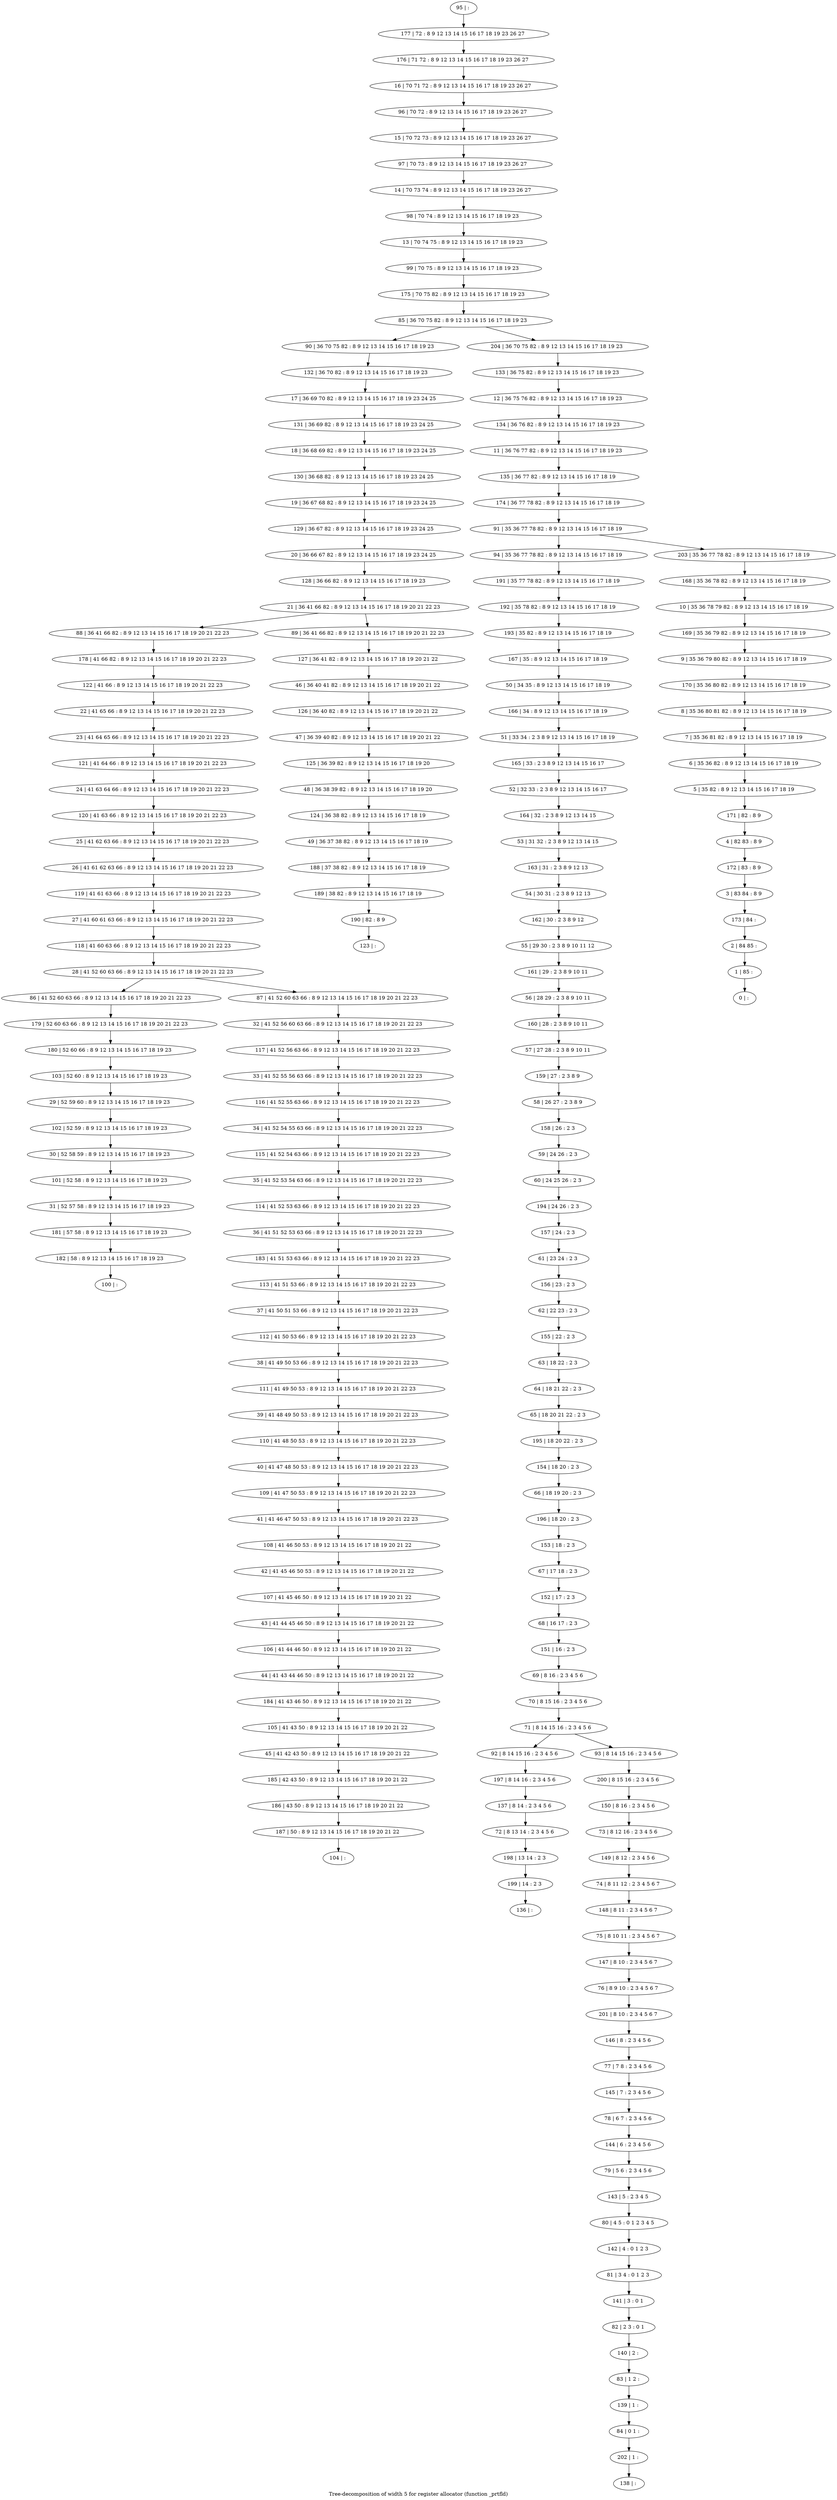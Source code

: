 digraph G {
graph [label="Tree-decomposition of width 5 for register allocator (function _prtfld)"]
0[label="0 | : "];
1[label="1 | 85 : "];
2[label="2 | 84 85 : "];
3[label="3 | 83 84 : 8 9 "];
4[label="4 | 82 83 : 8 9 "];
5[label="5 | 35 82 : 8 9 12 13 14 15 16 17 18 19 "];
6[label="6 | 35 36 82 : 8 9 12 13 14 15 16 17 18 19 "];
7[label="7 | 35 36 81 82 : 8 9 12 13 14 15 16 17 18 19 "];
8[label="8 | 35 36 80 81 82 : 8 9 12 13 14 15 16 17 18 19 "];
9[label="9 | 35 36 79 80 82 : 8 9 12 13 14 15 16 17 18 19 "];
10[label="10 | 35 36 78 79 82 : 8 9 12 13 14 15 16 17 18 19 "];
11[label="11 | 36 76 77 82 : 8 9 12 13 14 15 16 17 18 19 23 "];
12[label="12 | 36 75 76 82 : 8 9 12 13 14 15 16 17 18 19 23 "];
13[label="13 | 70 74 75 : 8 9 12 13 14 15 16 17 18 19 23 "];
14[label="14 | 70 73 74 : 8 9 12 13 14 15 16 17 18 19 23 26 27 "];
15[label="15 | 70 72 73 : 8 9 12 13 14 15 16 17 18 19 23 26 27 "];
16[label="16 | 70 71 72 : 8 9 12 13 14 15 16 17 18 19 23 26 27 "];
17[label="17 | 36 69 70 82 : 8 9 12 13 14 15 16 17 18 19 23 24 25 "];
18[label="18 | 36 68 69 82 : 8 9 12 13 14 15 16 17 18 19 23 24 25 "];
19[label="19 | 36 67 68 82 : 8 9 12 13 14 15 16 17 18 19 23 24 25 "];
20[label="20 | 36 66 67 82 : 8 9 12 13 14 15 16 17 18 19 23 24 25 "];
21[label="21 | 36 41 66 82 : 8 9 12 13 14 15 16 17 18 19 20 21 22 23 "];
22[label="22 | 41 65 66 : 8 9 12 13 14 15 16 17 18 19 20 21 22 23 "];
23[label="23 | 41 64 65 66 : 8 9 12 13 14 15 16 17 18 19 20 21 22 23 "];
24[label="24 | 41 63 64 66 : 8 9 12 13 14 15 16 17 18 19 20 21 22 23 "];
25[label="25 | 41 62 63 66 : 8 9 12 13 14 15 16 17 18 19 20 21 22 23 "];
26[label="26 | 41 61 62 63 66 : 8 9 12 13 14 15 16 17 18 19 20 21 22 23 "];
27[label="27 | 41 60 61 63 66 : 8 9 12 13 14 15 16 17 18 19 20 21 22 23 "];
28[label="28 | 41 52 60 63 66 : 8 9 12 13 14 15 16 17 18 19 20 21 22 23 "];
29[label="29 | 52 59 60 : 8 9 12 13 14 15 16 17 18 19 23 "];
30[label="30 | 52 58 59 : 8 9 12 13 14 15 16 17 18 19 23 "];
31[label="31 | 52 57 58 : 8 9 12 13 14 15 16 17 18 19 23 "];
32[label="32 | 41 52 56 60 63 66 : 8 9 12 13 14 15 16 17 18 19 20 21 22 23 "];
33[label="33 | 41 52 55 56 63 66 : 8 9 12 13 14 15 16 17 18 19 20 21 22 23 "];
34[label="34 | 41 52 54 55 63 66 : 8 9 12 13 14 15 16 17 18 19 20 21 22 23 "];
35[label="35 | 41 52 53 54 63 66 : 8 9 12 13 14 15 16 17 18 19 20 21 22 23 "];
36[label="36 | 41 51 52 53 63 66 : 8 9 12 13 14 15 16 17 18 19 20 21 22 23 "];
37[label="37 | 41 50 51 53 66 : 8 9 12 13 14 15 16 17 18 19 20 21 22 23 "];
38[label="38 | 41 49 50 53 66 : 8 9 12 13 14 15 16 17 18 19 20 21 22 23 "];
39[label="39 | 41 48 49 50 53 : 8 9 12 13 14 15 16 17 18 19 20 21 22 23 "];
40[label="40 | 41 47 48 50 53 : 8 9 12 13 14 15 16 17 18 19 20 21 22 23 "];
41[label="41 | 41 46 47 50 53 : 8 9 12 13 14 15 16 17 18 19 20 21 22 23 "];
42[label="42 | 41 45 46 50 53 : 8 9 12 13 14 15 16 17 18 19 20 21 22 "];
43[label="43 | 41 44 45 46 50 : 8 9 12 13 14 15 16 17 18 19 20 21 22 "];
44[label="44 | 41 43 44 46 50 : 8 9 12 13 14 15 16 17 18 19 20 21 22 "];
45[label="45 | 41 42 43 50 : 8 9 12 13 14 15 16 17 18 19 20 21 22 "];
46[label="46 | 36 40 41 82 : 8 9 12 13 14 15 16 17 18 19 20 21 22 "];
47[label="47 | 36 39 40 82 : 8 9 12 13 14 15 16 17 18 19 20 21 22 "];
48[label="48 | 36 38 39 82 : 8 9 12 13 14 15 16 17 18 19 20 "];
49[label="49 | 36 37 38 82 : 8 9 12 13 14 15 16 17 18 19 "];
50[label="50 | 34 35 : 8 9 12 13 14 15 16 17 18 19 "];
51[label="51 | 33 34 : 2 3 8 9 12 13 14 15 16 17 18 19 "];
52[label="52 | 32 33 : 2 3 8 9 12 13 14 15 16 17 "];
53[label="53 | 31 32 : 2 3 8 9 12 13 14 15 "];
54[label="54 | 30 31 : 2 3 8 9 12 13 "];
55[label="55 | 29 30 : 2 3 8 9 10 11 12 "];
56[label="56 | 28 29 : 2 3 8 9 10 11 "];
57[label="57 | 27 28 : 2 3 8 9 10 11 "];
58[label="58 | 26 27 : 2 3 8 9 "];
59[label="59 | 24 26 : 2 3 "];
60[label="60 | 24 25 26 : 2 3 "];
61[label="61 | 23 24 : 2 3 "];
62[label="62 | 22 23 : 2 3 "];
63[label="63 | 18 22 : 2 3 "];
64[label="64 | 18 21 22 : 2 3 "];
65[label="65 | 18 20 21 22 : 2 3 "];
66[label="66 | 18 19 20 : 2 3 "];
67[label="67 | 17 18 : 2 3 "];
68[label="68 | 16 17 : 2 3 "];
69[label="69 | 8 16 : 2 3 4 5 6 "];
70[label="70 | 8 15 16 : 2 3 4 5 6 "];
71[label="71 | 8 14 15 16 : 2 3 4 5 6 "];
72[label="72 | 8 13 14 : 2 3 4 5 6 "];
73[label="73 | 8 12 16 : 2 3 4 5 6 "];
74[label="74 | 8 11 12 : 2 3 4 5 6 7 "];
75[label="75 | 8 10 11 : 2 3 4 5 6 7 "];
76[label="76 | 8 9 10 : 2 3 4 5 6 7 "];
77[label="77 | 7 8 : 2 3 4 5 6 "];
78[label="78 | 6 7 : 2 3 4 5 6 "];
79[label="79 | 5 6 : 2 3 4 5 6 "];
80[label="80 | 4 5 : 0 1 2 3 4 5 "];
81[label="81 | 3 4 : 0 1 2 3 "];
82[label="82 | 2 3 : 0 1 "];
83[label="83 | 1 2 : "];
84[label="84 | 0 1 : "];
85[label="85 | 36 70 75 82 : 8 9 12 13 14 15 16 17 18 19 23 "];
86[label="86 | 41 52 60 63 66 : 8 9 12 13 14 15 16 17 18 19 20 21 22 23 "];
87[label="87 | 41 52 60 63 66 : 8 9 12 13 14 15 16 17 18 19 20 21 22 23 "];
88[label="88 | 36 41 66 82 : 8 9 12 13 14 15 16 17 18 19 20 21 22 23 "];
89[label="89 | 36 41 66 82 : 8 9 12 13 14 15 16 17 18 19 20 21 22 23 "];
90[label="90 | 36 70 75 82 : 8 9 12 13 14 15 16 17 18 19 23 "];
91[label="91 | 35 36 77 78 82 : 8 9 12 13 14 15 16 17 18 19 "];
92[label="92 | 8 14 15 16 : 2 3 4 5 6 "];
93[label="93 | 8 14 15 16 : 2 3 4 5 6 "];
94[label="94 | 35 36 77 78 82 : 8 9 12 13 14 15 16 17 18 19 "];
95[label="95 | : "];
96[label="96 | 70 72 : 8 9 12 13 14 15 16 17 18 19 23 26 27 "];
97[label="97 | 70 73 : 8 9 12 13 14 15 16 17 18 19 23 26 27 "];
98[label="98 | 70 74 : 8 9 12 13 14 15 16 17 18 19 23 "];
99[label="99 | 70 75 : 8 9 12 13 14 15 16 17 18 19 23 "];
100[label="100 | : "];
101[label="101 | 52 58 : 8 9 12 13 14 15 16 17 18 19 23 "];
102[label="102 | 52 59 : 8 9 12 13 14 15 16 17 18 19 23 "];
103[label="103 | 52 60 : 8 9 12 13 14 15 16 17 18 19 23 "];
104[label="104 | : "];
105[label="105 | 41 43 50 : 8 9 12 13 14 15 16 17 18 19 20 21 22 "];
106[label="106 | 41 44 46 50 : 8 9 12 13 14 15 16 17 18 19 20 21 22 "];
107[label="107 | 41 45 46 50 : 8 9 12 13 14 15 16 17 18 19 20 21 22 "];
108[label="108 | 41 46 50 53 : 8 9 12 13 14 15 16 17 18 19 20 21 22 "];
109[label="109 | 41 47 50 53 : 8 9 12 13 14 15 16 17 18 19 20 21 22 23 "];
110[label="110 | 41 48 50 53 : 8 9 12 13 14 15 16 17 18 19 20 21 22 23 "];
111[label="111 | 41 49 50 53 : 8 9 12 13 14 15 16 17 18 19 20 21 22 23 "];
112[label="112 | 41 50 53 66 : 8 9 12 13 14 15 16 17 18 19 20 21 22 23 "];
113[label="113 | 41 51 53 66 : 8 9 12 13 14 15 16 17 18 19 20 21 22 23 "];
114[label="114 | 41 52 53 63 66 : 8 9 12 13 14 15 16 17 18 19 20 21 22 23 "];
115[label="115 | 41 52 54 63 66 : 8 9 12 13 14 15 16 17 18 19 20 21 22 23 "];
116[label="116 | 41 52 55 63 66 : 8 9 12 13 14 15 16 17 18 19 20 21 22 23 "];
117[label="117 | 41 52 56 63 66 : 8 9 12 13 14 15 16 17 18 19 20 21 22 23 "];
118[label="118 | 41 60 63 66 : 8 9 12 13 14 15 16 17 18 19 20 21 22 23 "];
119[label="119 | 41 61 63 66 : 8 9 12 13 14 15 16 17 18 19 20 21 22 23 "];
120[label="120 | 41 63 66 : 8 9 12 13 14 15 16 17 18 19 20 21 22 23 "];
121[label="121 | 41 64 66 : 8 9 12 13 14 15 16 17 18 19 20 21 22 23 "];
122[label="122 | 41 66 : 8 9 12 13 14 15 16 17 18 19 20 21 22 23 "];
123[label="123 | : "];
124[label="124 | 36 38 82 : 8 9 12 13 14 15 16 17 18 19 "];
125[label="125 | 36 39 82 : 8 9 12 13 14 15 16 17 18 19 20 "];
126[label="126 | 36 40 82 : 8 9 12 13 14 15 16 17 18 19 20 21 22 "];
127[label="127 | 36 41 82 : 8 9 12 13 14 15 16 17 18 19 20 21 22 "];
128[label="128 | 36 66 82 : 8 9 12 13 14 15 16 17 18 19 23 "];
129[label="129 | 36 67 82 : 8 9 12 13 14 15 16 17 18 19 23 24 25 "];
130[label="130 | 36 68 82 : 8 9 12 13 14 15 16 17 18 19 23 24 25 "];
131[label="131 | 36 69 82 : 8 9 12 13 14 15 16 17 18 19 23 24 25 "];
132[label="132 | 36 70 82 : 8 9 12 13 14 15 16 17 18 19 23 "];
133[label="133 | 36 75 82 : 8 9 12 13 14 15 16 17 18 19 23 "];
134[label="134 | 36 76 82 : 8 9 12 13 14 15 16 17 18 19 23 "];
135[label="135 | 36 77 82 : 8 9 12 13 14 15 16 17 18 19 "];
136[label="136 | : "];
137[label="137 | 8 14 : 2 3 4 5 6 "];
138[label="138 | : "];
139[label="139 | 1 : "];
140[label="140 | 2 : "];
141[label="141 | 3 : 0 1 "];
142[label="142 | 4 : 0 1 2 3 "];
143[label="143 | 5 : 2 3 4 5 "];
144[label="144 | 6 : 2 3 4 5 6 "];
145[label="145 | 7 : 2 3 4 5 6 "];
146[label="146 | 8 : 2 3 4 5 6 "];
147[label="147 | 8 10 : 2 3 4 5 6 7 "];
148[label="148 | 8 11 : 2 3 4 5 6 7 "];
149[label="149 | 8 12 : 2 3 4 5 6 "];
150[label="150 | 8 16 : 2 3 4 5 6 "];
151[label="151 | 16 : 2 3 "];
152[label="152 | 17 : 2 3 "];
153[label="153 | 18 : 2 3 "];
154[label="154 | 18 20 : 2 3 "];
155[label="155 | 22 : 2 3 "];
156[label="156 | 23 : 2 3 "];
157[label="157 | 24 : 2 3 "];
158[label="158 | 26 : 2 3 "];
159[label="159 | 27 : 2 3 8 9 "];
160[label="160 | 28 : 2 3 8 9 10 11 "];
161[label="161 | 29 : 2 3 8 9 10 11 "];
162[label="162 | 30 : 2 3 8 9 12 "];
163[label="163 | 31 : 2 3 8 9 12 13 "];
164[label="164 | 32 : 2 3 8 9 12 13 14 15 "];
165[label="165 | 33 : 2 3 8 9 12 13 14 15 16 17 "];
166[label="166 | 34 : 8 9 12 13 14 15 16 17 18 19 "];
167[label="167 | 35 : 8 9 12 13 14 15 16 17 18 19 "];
168[label="168 | 35 36 78 82 : 8 9 12 13 14 15 16 17 18 19 "];
169[label="169 | 35 36 79 82 : 8 9 12 13 14 15 16 17 18 19 "];
170[label="170 | 35 36 80 82 : 8 9 12 13 14 15 16 17 18 19 "];
171[label="171 | 82 : 8 9 "];
172[label="172 | 83 : 8 9 "];
173[label="173 | 84 : "];
174[label="174 | 36 77 78 82 : 8 9 12 13 14 15 16 17 18 19 "];
175[label="175 | 70 75 82 : 8 9 12 13 14 15 16 17 18 19 23 "];
176[label="176 | 71 72 : 8 9 12 13 14 15 16 17 18 19 23 26 27 "];
177[label="177 | 72 : 8 9 12 13 14 15 16 17 18 19 23 26 27 "];
178[label="178 | 41 66 82 : 8 9 12 13 14 15 16 17 18 19 20 21 22 23 "];
179[label="179 | 52 60 63 66 : 8 9 12 13 14 15 16 17 18 19 20 21 22 23 "];
180[label="180 | 52 60 66 : 8 9 12 13 14 15 16 17 18 19 23 "];
181[label="181 | 57 58 : 8 9 12 13 14 15 16 17 18 19 23 "];
182[label="182 | 58 : 8 9 12 13 14 15 16 17 18 19 23 "];
183[label="183 | 41 51 53 63 66 : 8 9 12 13 14 15 16 17 18 19 20 21 22 23 "];
184[label="184 | 41 43 46 50 : 8 9 12 13 14 15 16 17 18 19 20 21 22 "];
185[label="185 | 42 43 50 : 8 9 12 13 14 15 16 17 18 19 20 21 22 "];
186[label="186 | 43 50 : 8 9 12 13 14 15 16 17 18 19 20 21 22 "];
187[label="187 | 50 : 8 9 12 13 14 15 16 17 18 19 20 21 22 "];
188[label="188 | 37 38 82 : 8 9 12 13 14 15 16 17 18 19 "];
189[label="189 | 38 82 : 8 9 12 13 14 15 16 17 18 19 "];
190[label="190 | 82 : 8 9 "];
191[label="191 | 35 77 78 82 : 8 9 12 13 14 15 16 17 18 19 "];
192[label="192 | 35 78 82 : 8 9 12 13 14 15 16 17 18 19 "];
193[label="193 | 35 82 : 8 9 12 13 14 15 16 17 18 19 "];
194[label="194 | 24 26 : 2 3 "];
195[label="195 | 18 20 22 : 2 3 "];
196[label="196 | 18 20 : 2 3 "];
197[label="197 | 8 14 16 : 2 3 4 5 6 "];
198[label="198 | 13 14 : 2 3 "];
199[label="199 | 14 : 2 3 "];
200[label="200 | 8 15 16 : 2 3 4 5 6 "];
201[label="201 | 8 10 : 2 3 4 5 6 7 "];
202[label="202 | 1 : "];
203[label="203 | 35 36 77 78 82 : 8 9 12 13 14 15 16 17 18 19 "];
204[label="204 | 36 70 75 82 : 8 9 12 13 14 15 16 17 18 19 23 "];
22->23 ;
25->26 ;
59->60 ;
63->64 ;
64->65 ;
69->70 ;
70->71 ;
28->86 ;
87->32 ;
28->87 ;
21->88 ;
21->89 ;
71->92 ;
71->93 ;
101->31 ;
30->101 ;
102->30 ;
29->102 ;
103->29 ;
105->45 ;
106->44 ;
43->106 ;
107->43 ;
42->107 ;
108->42 ;
41->108 ;
109->41 ;
40->109 ;
110->40 ;
39->110 ;
111->39 ;
38->111 ;
112->38 ;
37->112 ;
113->37 ;
114->36 ;
35->114 ;
115->35 ;
34->115 ;
116->34 ;
33->116 ;
117->33 ;
32->117 ;
118->28 ;
27->118 ;
119->27 ;
26->119 ;
120->25 ;
24->120 ;
121->24 ;
23->121 ;
122->22 ;
124->49 ;
48->124 ;
125->48 ;
47->125 ;
126->47 ;
46->126 ;
127->46 ;
89->127 ;
128->21 ;
20->128 ;
129->20 ;
19->129 ;
130->19 ;
18->130 ;
131->18 ;
17->131 ;
132->17 ;
90->132 ;
137->72 ;
139->84 ;
83->139 ;
140->83 ;
82->140 ;
141->82 ;
81->141 ;
142->81 ;
80->142 ;
143->80 ;
79->143 ;
144->79 ;
78->144 ;
145->78 ;
77->145 ;
146->77 ;
147->76 ;
75->147 ;
148->75 ;
74->148 ;
149->74 ;
73->149 ;
150->73 ;
151->69 ;
68->151 ;
152->68 ;
67->152 ;
153->67 ;
154->66 ;
155->63 ;
62->155 ;
156->62 ;
61->156 ;
157->61 ;
158->59 ;
58->158 ;
159->58 ;
57->159 ;
160->57 ;
56->160 ;
161->56 ;
55->161 ;
162->55 ;
54->162 ;
163->54 ;
53->163 ;
164->53 ;
52->164 ;
165->52 ;
51->165 ;
166->51 ;
50->166 ;
167->50 ;
178->122 ;
88->178 ;
86->179 ;
180->103 ;
179->180 ;
31->181 ;
182->100 ;
181->182 ;
183->113 ;
36->183 ;
184->105 ;
44->184 ;
45->185 ;
185->186 ;
187->104 ;
186->187 ;
49->188 ;
188->189 ;
190->123 ;
189->190 ;
94->191 ;
191->192 ;
193->167 ;
192->193 ;
194->157 ;
60->194 ;
195->154 ;
65->195 ;
196->153 ;
66->196 ;
197->137 ;
92->197 ;
72->198 ;
199->136 ;
198->199 ;
200->150 ;
93->200 ;
201->146 ;
76->201 ;
202->138 ;
84->202 ;
95->177 ;
177->176 ;
176->16 ;
16->96 ;
96->15 ;
15->97 ;
97->14 ;
14->98 ;
98->13 ;
13->99 ;
99->175 ;
175->85 ;
133->12 ;
12->134 ;
134->11 ;
11->135 ;
135->174 ;
174->91 ;
168->10 ;
10->169 ;
169->9 ;
9->170 ;
170->8 ;
8->7 ;
7->6 ;
6->5 ;
5->171 ;
171->4 ;
4->172 ;
172->3 ;
3->173 ;
173->2 ;
2->1 ;
1->0 ;
203->168 ;
204->133 ;
91->94 ;
91->203 ;
85->90 ;
85->204 ;
}
